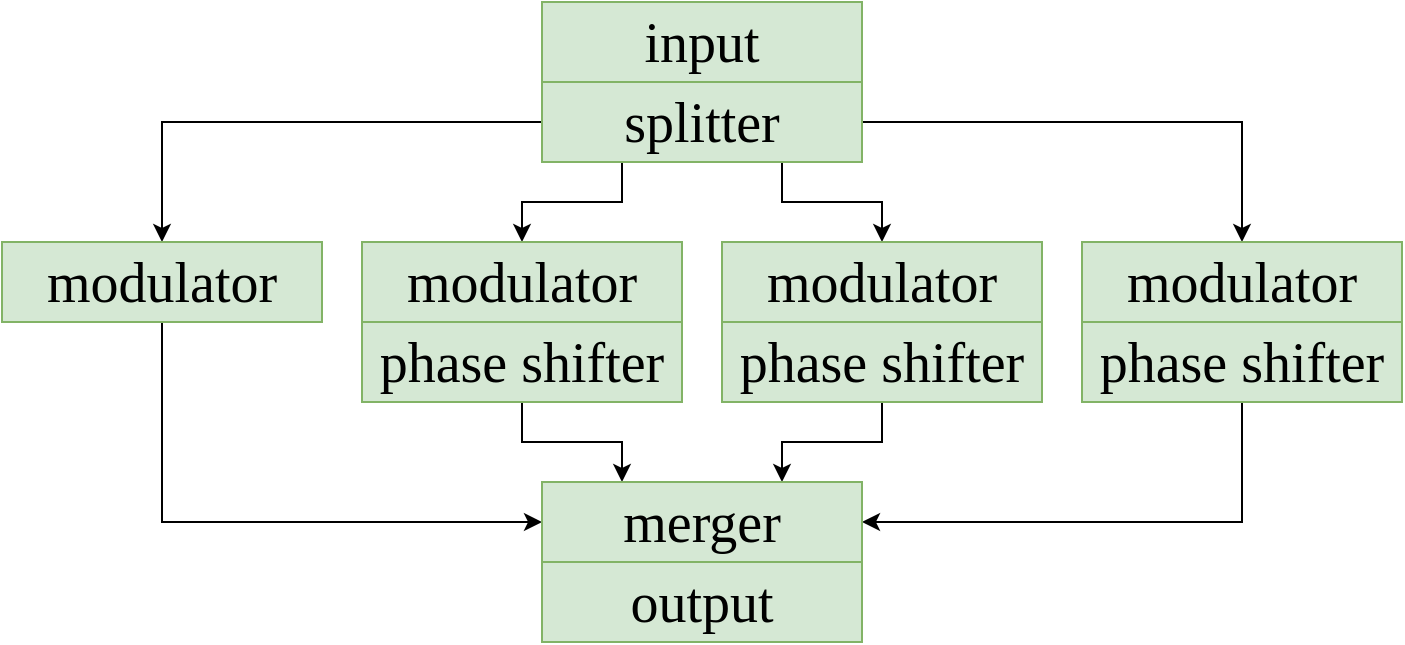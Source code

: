 <mxfile version="21.4.0" type="device">
  <diagram name="Page-1" id="BVt_sR9ZMbuqNtZMLNMW">
    <mxGraphModel dx="2555" dy="1003" grid="1" gridSize="10" guides="1" tooltips="1" connect="1" arrows="1" fold="1" page="1" pageScale="1" pageWidth="827" pageHeight="1169" math="0" shadow="0">
      <root>
        <mxCell id="0" />
        <mxCell id="1" parent="0" />
        <mxCell id="ooAxsioD8pYb3MYLCtBD-8" style="edgeStyle=orthogonalEdgeStyle;rounded=0;orthogonalLoop=1;jettySize=auto;html=1;exitX=0.25;exitY=1;exitDx=0;exitDy=0;entryX=0.5;entryY=0;entryDx=0;entryDy=0;fontFamily=UGent Panno Text;fontSize=28;fontColor=default;" edge="1" parent="1" source="ooAxsioD8pYb3MYLCtBD-1" target="ooAxsioD8pYb3MYLCtBD-6">
          <mxGeometry relative="1" as="geometry" />
        </mxCell>
        <mxCell id="ooAxsioD8pYb3MYLCtBD-9" style="edgeStyle=orthogonalEdgeStyle;rounded=0;orthogonalLoop=1;jettySize=auto;html=1;exitX=0.75;exitY=1;exitDx=0;exitDy=0;entryX=0.5;entryY=0;entryDx=0;entryDy=0;fontFamily=UGent Panno Text;fontSize=28;fontColor=default;" edge="1" parent="1" source="ooAxsioD8pYb3MYLCtBD-1" target="ooAxsioD8pYb3MYLCtBD-5">
          <mxGeometry relative="1" as="geometry" />
        </mxCell>
        <mxCell id="ooAxsioD8pYb3MYLCtBD-10" style="edgeStyle=orthogonalEdgeStyle;rounded=0;orthogonalLoop=1;jettySize=auto;html=1;exitX=1;exitY=0.5;exitDx=0;exitDy=0;entryX=0.5;entryY=0;entryDx=0;entryDy=0;fontFamily=UGent Panno Text;fontSize=28;fontColor=default;" edge="1" parent="1" source="ooAxsioD8pYb3MYLCtBD-1" target="ooAxsioD8pYb3MYLCtBD-7">
          <mxGeometry relative="1" as="geometry" />
        </mxCell>
        <mxCell id="ooAxsioD8pYb3MYLCtBD-11" style="edgeStyle=orthogonalEdgeStyle;rounded=0;orthogonalLoop=1;jettySize=auto;html=1;exitX=0;exitY=0.5;exitDx=0;exitDy=0;entryX=0.5;entryY=0;entryDx=0;entryDy=0;fontFamily=UGent Panno Text;fontSize=28;fontColor=default;" edge="1" parent="1" source="ooAxsioD8pYb3MYLCtBD-1" target="ooAxsioD8pYb3MYLCtBD-4">
          <mxGeometry relative="1" as="geometry" />
        </mxCell>
        <mxCell id="ooAxsioD8pYb3MYLCtBD-1" value="splitter" style="rounded=0;whiteSpace=wrap;html=1;fontFamily=UGent Panno Text;fontSize=28;fillColor=#d5e8d4;strokeColor=#82b366;" vertex="1" parent="1">
          <mxGeometry x="240" y="80" width="160" height="40" as="geometry" />
        </mxCell>
        <mxCell id="ooAxsioD8pYb3MYLCtBD-2" value="input" style="rounded=0;whiteSpace=wrap;html=1;fontFamily=UGent Panno Text;fontSize=28;fillColor=#d5e8d4;strokeColor=#82b366;" vertex="1" parent="1">
          <mxGeometry x="240" y="40" width="160" height="40" as="geometry" />
        </mxCell>
        <mxCell id="ooAxsioD8pYb3MYLCtBD-16" style="edgeStyle=orthogonalEdgeStyle;rounded=0;orthogonalLoop=1;jettySize=auto;html=1;exitX=0.5;exitY=1;exitDx=0;exitDy=0;entryX=0;entryY=0.5;entryDx=0;entryDy=0;fontFamily=UGent Panno Text;fontSize=28;fontColor=default;" edge="1" parent="1" source="ooAxsioD8pYb3MYLCtBD-4" target="ooAxsioD8pYb3MYLCtBD-15">
          <mxGeometry relative="1" as="geometry" />
        </mxCell>
        <mxCell id="ooAxsioD8pYb3MYLCtBD-4" value="modulator" style="rounded=0;whiteSpace=wrap;html=1;fontFamily=UGent Panno Text;fontSize=28;fillColor=#d5e8d4;strokeColor=#82b366;" vertex="1" parent="1">
          <mxGeometry x="-30" y="160" width="160" height="40" as="geometry" />
        </mxCell>
        <mxCell id="ooAxsioD8pYb3MYLCtBD-5" value="modulator" style="rounded=0;whiteSpace=wrap;html=1;fontFamily=UGent Panno Text;fontSize=28;fillColor=#d5e8d4;strokeColor=#82b366;" vertex="1" parent="1">
          <mxGeometry x="330" y="160" width="160" height="40" as="geometry" />
        </mxCell>
        <mxCell id="ooAxsioD8pYb3MYLCtBD-6" value="modulator" style="rounded=0;whiteSpace=wrap;html=1;fontFamily=UGent Panno Text;fontSize=28;fillColor=#d5e8d4;strokeColor=#82b366;" vertex="1" parent="1">
          <mxGeometry x="150" y="160" width="160" height="40" as="geometry" />
        </mxCell>
        <mxCell id="ooAxsioD8pYb3MYLCtBD-7" value="modulator" style="rounded=0;whiteSpace=wrap;html=1;fontFamily=UGent Panno Text;fontSize=28;fillColor=#d5e8d4;strokeColor=#82b366;" vertex="1" parent="1">
          <mxGeometry x="510" y="160" width="160" height="40" as="geometry" />
        </mxCell>
        <mxCell id="ooAxsioD8pYb3MYLCtBD-17" style="edgeStyle=orthogonalEdgeStyle;rounded=0;orthogonalLoop=1;jettySize=auto;html=1;exitX=0.5;exitY=1;exitDx=0;exitDy=0;entryX=0.25;entryY=0;entryDx=0;entryDy=0;fontFamily=UGent Panno Text;fontSize=28;fontColor=default;" edge="1" parent="1" source="ooAxsioD8pYb3MYLCtBD-12" target="ooAxsioD8pYb3MYLCtBD-15">
          <mxGeometry relative="1" as="geometry" />
        </mxCell>
        <mxCell id="ooAxsioD8pYb3MYLCtBD-12" value="phase shifter" style="rounded=0;whiteSpace=wrap;html=1;fontFamily=UGent Panno Text;fontSize=28;fillColor=#d5e8d4;strokeColor=#82b366;" vertex="1" parent="1">
          <mxGeometry x="150" y="200" width="160" height="40" as="geometry" />
        </mxCell>
        <mxCell id="ooAxsioD8pYb3MYLCtBD-18" style="edgeStyle=orthogonalEdgeStyle;rounded=0;orthogonalLoop=1;jettySize=auto;html=1;exitX=0.5;exitY=1;exitDx=0;exitDy=0;entryX=0.75;entryY=0;entryDx=0;entryDy=0;fontFamily=UGent Panno Text;fontSize=28;fontColor=default;" edge="1" parent="1" source="ooAxsioD8pYb3MYLCtBD-13" target="ooAxsioD8pYb3MYLCtBD-15">
          <mxGeometry relative="1" as="geometry" />
        </mxCell>
        <mxCell id="ooAxsioD8pYb3MYLCtBD-13" value="phase shifter" style="rounded=0;whiteSpace=wrap;html=1;fontFamily=UGent Panno Text;fontSize=28;fillColor=#d5e8d4;strokeColor=#82b366;" vertex="1" parent="1">
          <mxGeometry x="330" y="200" width="160" height="40" as="geometry" />
        </mxCell>
        <mxCell id="ooAxsioD8pYb3MYLCtBD-19" style="edgeStyle=orthogonalEdgeStyle;rounded=0;orthogonalLoop=1;jettySize=auto;html=1;exitX=0.5;exitY=1;exitDx=0;exitDy=0;entryX=1;entryY=0.5;entryDx=0;entryDy=0;fontFamily=UGent Panno Text;fontSize=28;fontColor=default;" edge="1" parent="1" source="ooAxsioD8pYb3MYLCtBD-14" target="ooAxsioD8pYb3MYLCtBD-15">
          <mxGeometry relative="1" as="geometry" />
        </mxCell>
        <mxCell id="ooAxsioD8pYb3MYLCtBD-14" value="phase shifter" style="rounded=0;whiteSpace=wrap;html=1;fontFamily=UGent Panno Text;fontSize=28;fillColor=#d5e8d4;strokeColor=#82b366;" vertex="1" parent="1">
          <mxGeometry x="510" y="200" width="160" height="40" as="geometry" />
        </mxCell>
        <mxCell id="ooAxsioD8pYb3MYLCtBD-15" value="merger" style="rounded=0;whiteSpace=wrap;html=1;fontFamily=UGent Panno Text;fontSize=28;fillColor=#d5e8d4;strokeColor=#82b366;" vertex="1" parent="1">
          <mxGeometry x="240" y="280" width="160" height="40" as="geometry" />
        </mxCell>
        <mxCell id="ooAxsioD8pYb3MYLCtBD-20" value="output" style="rounded=0;whiteSpace=wrap;html=1;fontFamily=UGent Panno Text;fontSize=28;fillColor=#d5e8d4;strokeColor=#82b366;" vertex="1" parent="1">
          <mxGeometry x="240" y="320" width="160" height="40" as="geometry" />
        </mxCell>
      </root>
    </mxGraphModel>
  </diagram>
</mxfile>
